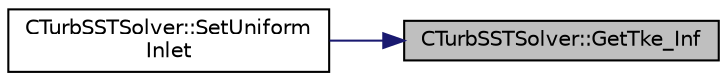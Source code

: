 digraph "CTurbSSTSolver::GetTke_Inf"
{
 // LATEX_PDF_SIZE
  edge [fontname="Helvetica",fontsize="10",labelfontname="Helvetica",labelfontsize="10"];
  node [fontname="Helvetica",fontsize="10",shape=record];
  rankdir="RL";
  Node1 [label="CTurbSSTSolver::GetTke_Inf",height=0.2,width=0.4,color="black", fillcolor="grey75", style="filled", fontcolor="black",tooltip="Get the value of the turbulent kinetic energy."];
  Node1 -> Node2 [dir="back",color="midnightblue",fontsize="10",style="solid",fontname="Helvetica"];
  Node2 [label="CTurbSSTSolver::SetUniform\lInlet",height=0.2,width=0.4,color="black", fillcolor="white", style="filled",URL="$classCTurbSSTSolver.html#aafd676632eef57499fb7d683ceee18b8",tooltip="Set a uniform inlet profile."];
}
